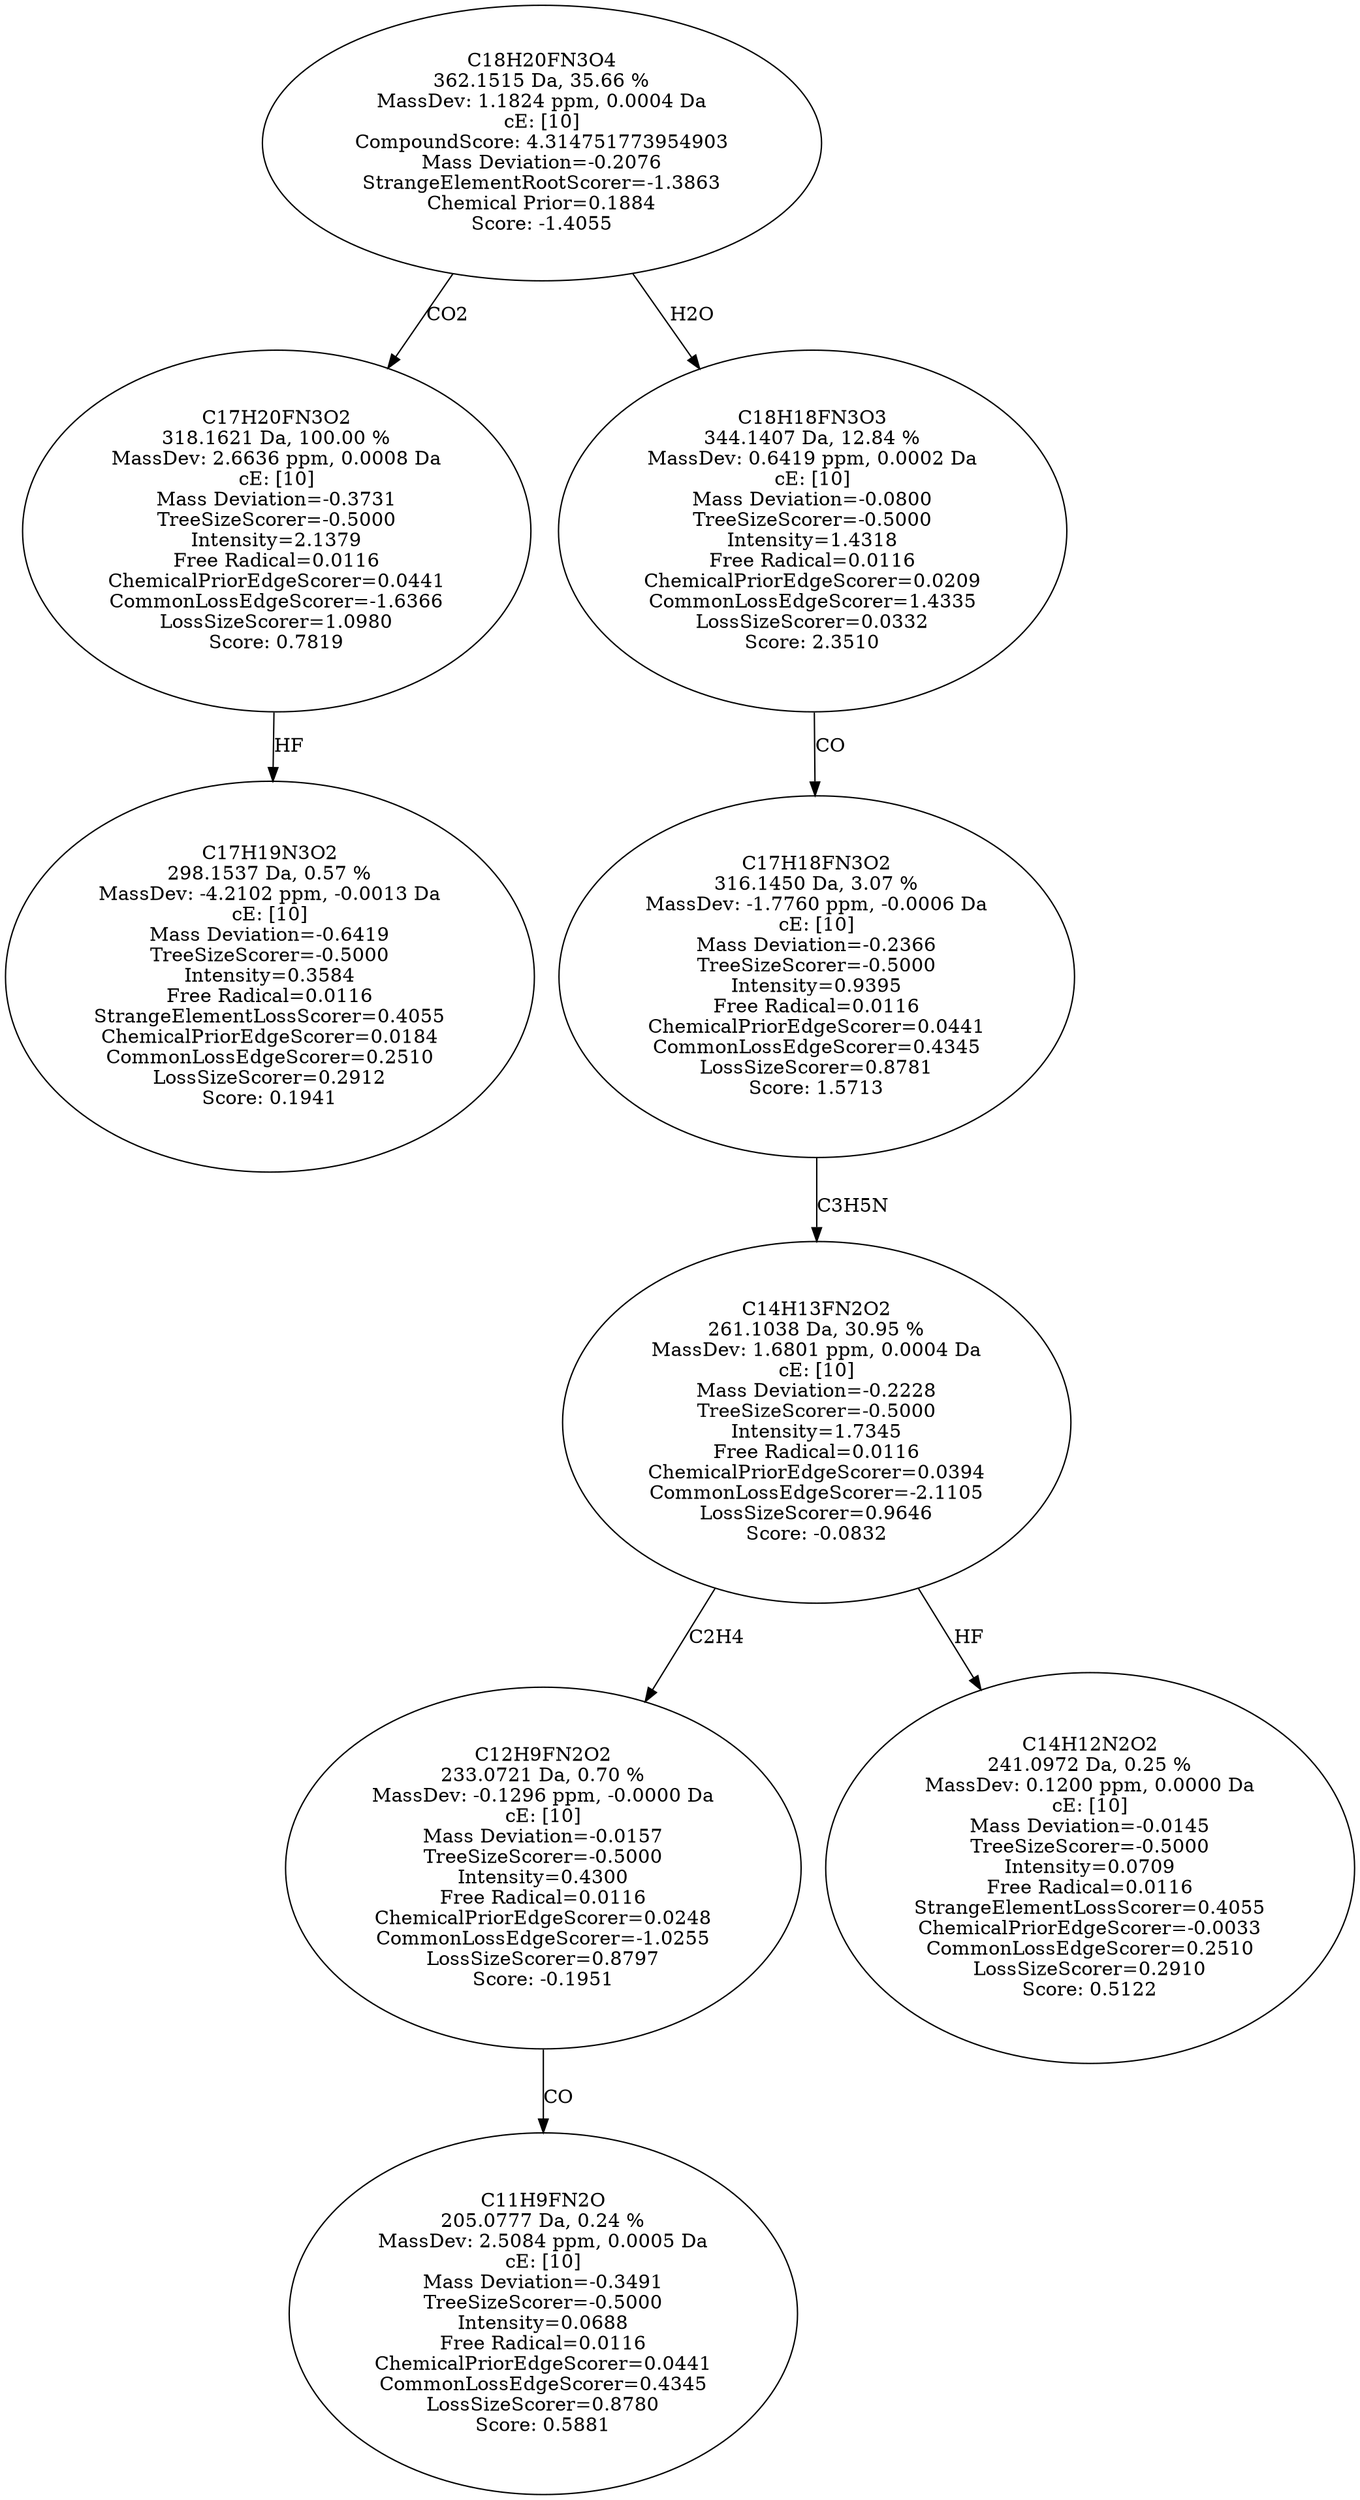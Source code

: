 strict digraph {
v1 [label="C17H19N3O2\n298.1537 Da, 0.57 %\nMassDev: -4.2102 ppm, -0.0013 Da\ncE: [10]\nMass Deviation=-0.6419\nTreeSizeScorer=-0.5000\nIntensity=0.3584\nFree Radical=0.0116\nStrangeElementLossScorer=0.4055\nChemicalPriorEdgeScorer=0.0184\nCommonLossEdgeScorer=0.2510\nLossSizeScorer=0.2912\nScore: 0.1941"];
v2 [label="C17H20FN3O2\n318.1621 Da, 100.00 %\nMassDev: 2.6636 ppm, 0.0008 Da\ncE: [10]\nMass Deviation=-0.3731\nTreeSizeScorer=-0.5000\nIntensity=2.1379\nFree Radical=0.0116\nChemicalPriorEdgeScorer=0.0441\nCommonLossEdgeScorer=-1.6366\nLossSizeScorer=1.0980\nScore: 0.7819"];
v3 [label="C11H9FN2O\n205.0777 Da, 0.24 %\nMassDev: 2.5084 ppm, 0.0005 Da\ncE: [10]\nMass Deviation=-0.3491\nTreeSizeScorer=-0.5000\nIntensity=0.0688\nFree Radical=0.0116\nChemicalPriorEdgeScorer=0.0441\nCommonLossEdgeScorer=0.4345\nLossSizeScorer=0.8780\nScore: 0.5881"];
v4 [label="C12H9FN2O2\n233.0721 Da, 0.70 %\nMassDev: -0.1296 ppm, -0.0000 Da\ncE: [10]\nMass Deviation=-0.0157\nTreeSizeScorer=-0.5000\nIntensity=0.4300\nFree Radical=0.0116\nChemicalPriorEdgeScorer=0.0248\nCommonLossEdgeScorer=-1.0255\nLossSizeScorer=0.8797\nScore: -0.1951"];
v5 [label="C14H12N2O2\n241.0972 Da, 0.25 %\nMassDev: 0.1200 ppm, 0.0000 Da\ncE: [10]\nMass Deviation=-0.0145\nTreeSizeScorer=-0.5000\nIntensity=0.0709\nFree Radical=0.0116\nStrangeElementLossScorer=0.4055\nChemicalPriorEdgeScorer=-0.0033\nCommonLossEdgeScorer=0.2510\nLossSizeScorer=0.2910\nScore: 0.5122"];
v6 [label="C14H13FN2O2\n261.1038 Da, 30.95 %\nMassDev: 1.6801 ppm, 0.0004 Da\ncE: [10]\nMass Deviation=-0.2228\nTreeSizeScorer=-0.5000\nIntensity=1.7345\nFree Radical=0.0116\nChemicalPriorEdgeScorer=0.0394\nCommonLossEdgeScorer=-2.1105\nLossSizeScorer=0.9646\nScore: -0.0832"];
v7 [label="C17H18FN3O2\n316.1450 Da, 3.07 %\nMassDev: -1.7760 ppm, -0.0006 Da\ncE: [10]\nMass Deviation=-0.2366\nTreeSizeScorer=-0.5000\nIntensity=0.9395\nFree Radical=0.0116\nChemicalPriorEdgeScorer=0.0441\nCommonLossEdgeScorer=0.4345\nLossSizeScorer=0.8781\nScore: 1.5713"];
v8 [label="C18H18FN3O3\n344.1407 Da, 12.84 %\nMassDev: 0.6419 ppm, 0.0002 Da\ncE: [10]\nMass Deviation=-0.0800\nTreeSizeScorer=-0.5000\nIntensity=1.4318\nFree Radical=0.0116\nChemicalPriorEdgeScorer=0.0209\nCommonLossEdgeScorer=1.4335\nLossSizeScorer=0.0332\nScore: 2.3510"];
v9 [label="C18H20FN3O4\n362.1515 Da, 35.66 %\nMassDev: 1.1824 ppm, 0.0004 Da\ncE: [10]\nCompoundScore: 4.314751773954903\nMass Deviation=-0.2076\nStrangeElementRootScorer=-1.3863\nChemical Prior=0.1884\nScore: -1.4055"];
v2 -> v1 [label="HF"];
v9 -> v2 [label="CO2"];
v4 -> v3 [label="CO"];
v6 -> v4 [label="C2H4"];
v6 -> v5 [label="HF"];
v7 -> v6 [label="C3H5N"];
v8 -> v7 [label="CO"];
v9 -> v8 [label="H2O"];
}